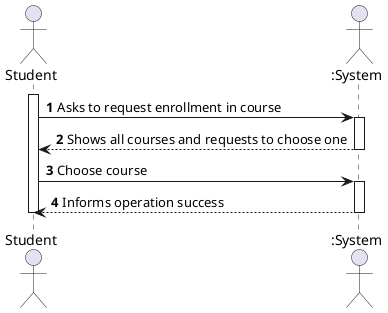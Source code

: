 @startuml

autonumber
actor "Student" as STD
actor ":System" as SYS

activate STD
STD -> SYS : Asks to request enrollment in course
activate SYS
SYS --> STD : Shows all courses and requests to choose one
deactivate SYS
STD -> SYS : Choose course
activate SYS
SYS --> STD : Informs operation success
deactivate SYS
deactivate STD

@enduml